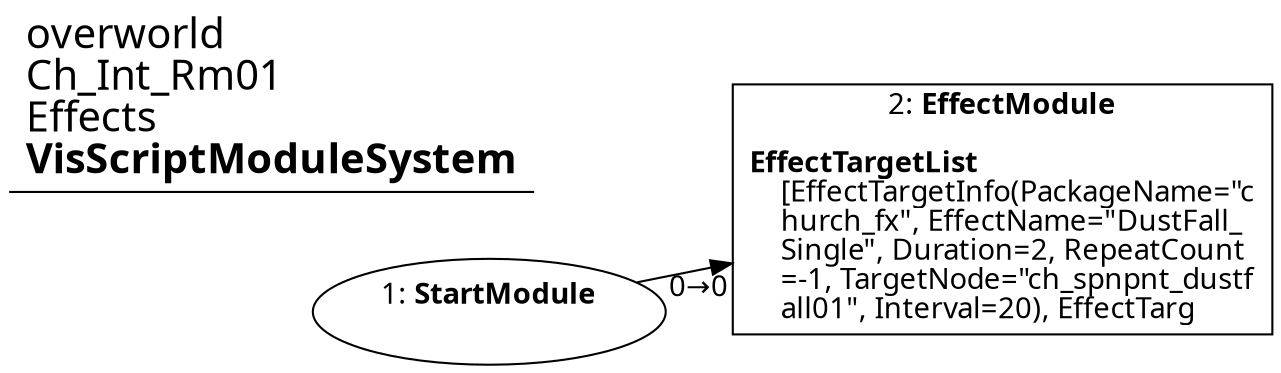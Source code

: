 digraph {
    layout = fdp;
    overlap = prism;
    sep = "+16";
    splines = spline;

    node [ shape = box ];

    graph [ fontname = "Segoe UI" ];
    node [ fontname = "Segoe UI" ];
    edge [ fontname = "Segoe UI" ];

    1 [ label = <1: <b>StartModule</b><br/><br/>> ];
    1 [ shape = oval ]
    1 [ pos = "0.163,-0.326!" ];
    1 -> 2 [ label = "0→0" ];

    2 [ label = <2: <b>EffectModule</b><br/><br/><b>EffectTargetList</b><br align="left"/>    [EffectTargetInfo(PackageName=&quot;c<br align="left"/>    hurch_fx&quot;, EffectName=&quot;DustFall_<br align="left"/>    Single&quot;, Duration=2, RepeatCount<br align="left"/>    =-1, TargetNode=&quot;ch_spnpnt_dustf<br align="left"/>    all01&quot;, Interval=20), EffectTarg<br align="left"/>> ];
    2 [ pos = "0.35900003,-0.326!" ];

    title [ pos = "0.162,-0.32500002!" ];
    title [ shape = underline ];
    title [ label = <<font point-size="20">overworld<br align="left"/>Ch_Int_Rm01<br align="left"/>Effects<br align="left"/><b>VisScriptModuleSystem</b><br align="left"/></font>> ];
}
